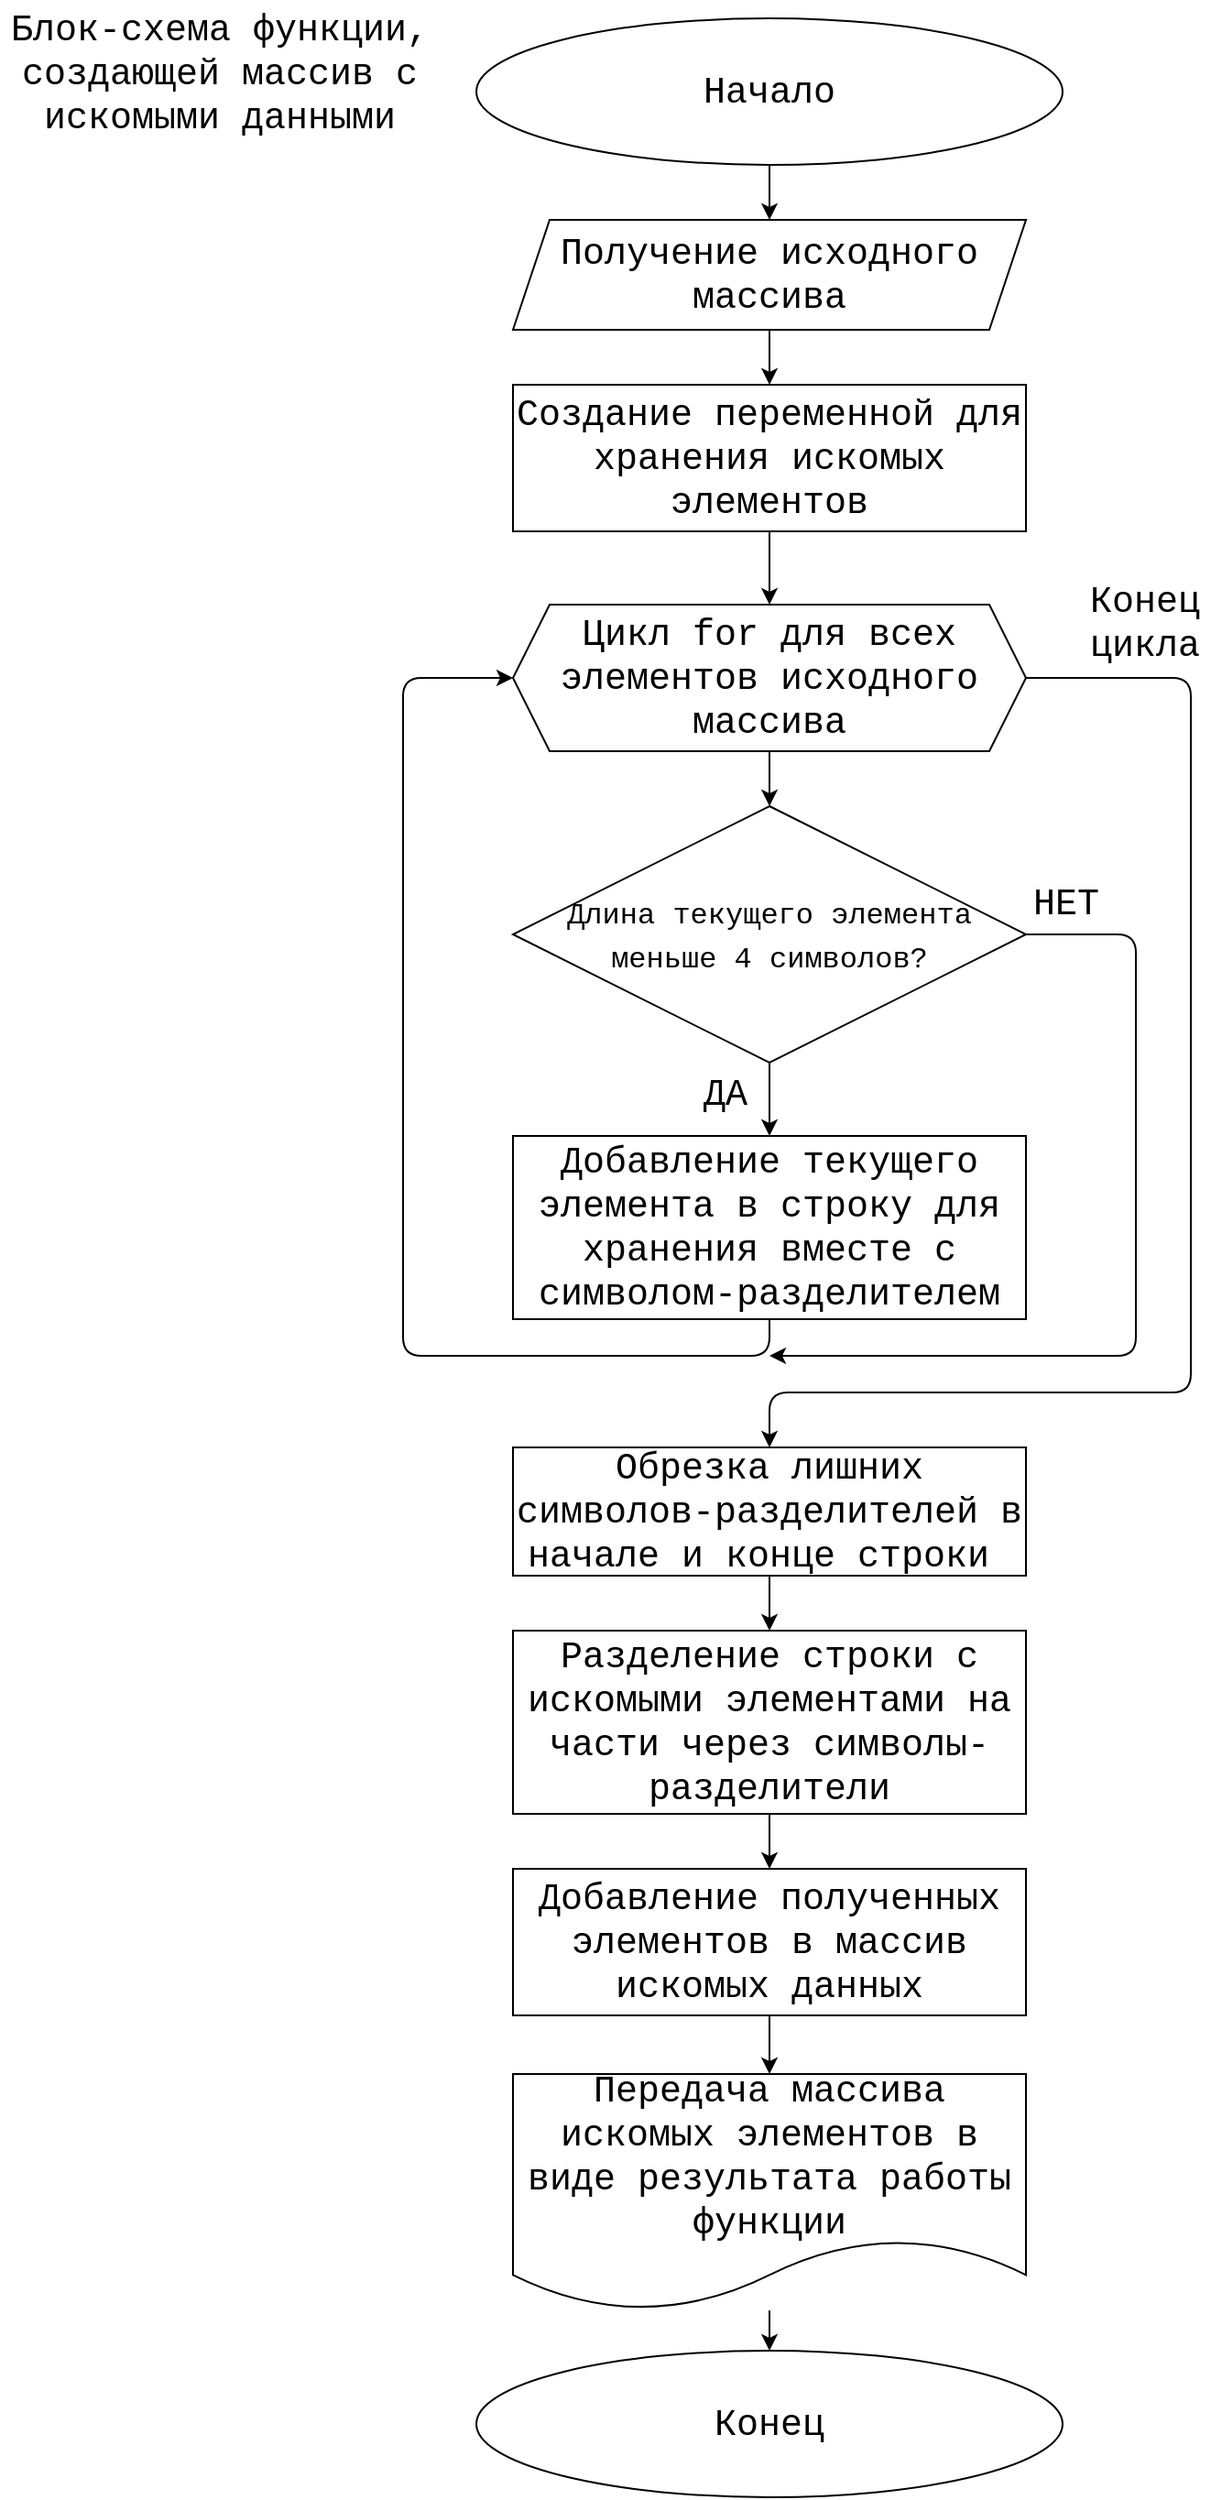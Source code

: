 <mxfile>
    <diagram id="nC5oFqqb_CPhaLuhLzNU" name="Страница 1">
        <mxGraphModel dx="1204" dy="403" grid="1" gridSize="10" guides="1" tooltips="1" connect="1" arrows="1" fold="1" page="1" pageScale="1" pageWidth="827" pageHeight="1169" math="0" shadow="0">
            <root>
                <mxCell id="0"/>
                <mxCell id="1" parent="0"/>
                <mxCell id="5" value="" style="edgeStyle=none;html=1;fontFamily=Courier New;fontSize=20;" edge="1" parent="1" source="2" target="4">
                    <mxGeometry relative="1" as="geometry"/>
                </mxCell>
                <mxCell id="2" value="Начало" style="ellipse;whiteSpace=wrap;html=1;fontSize=20;fontFamily=Courier New;" vertex="1" parent="1">
                    <mxGeometry x="280" y="30" width="320" height="80" as="geometry"/>
                </mxCell>
                <mxCell id="3" value="Блок-схема функции, создающей массив с искомыми данными" style="text;html=1;strokeColor=none;fillColor=none;align=center;verticalAlign=middle;whiteSpace=wrap;rounded=0;fontFamily=Courier New;fontSize=20;" vertex="1" parent="1">
                    <mxGeometry x="20" y="20" width="240" height="80" as="geometry"/>
                </mxCell>
                <mxCell id="7" value="" style="edgeStyle=none;html=1;fontFamily=Courier New;fontSize=20;" edge="1" parent="1" source="4" target="6">
                    <mxGeometry relative="1" as="geometry"/>
                </mxCell>
                <mxCell id="4" value="Получение исходного массива" style="shape=parallelogram;perimeter=parallelogramPerimeter;whiteSpace=wrap;html=1;fixedSize=1;fontFamily=Courier New;fontSize=20;" vertex="1" parent="1">
                    <mxGeometry x="300" y="140" width="280" height="60" as="geometry"/>
                </mxCell>
                <mxCell id="10" value="" style="edgeStyle=none;html=1;fontFamily=Courier New;fontSize=20;" edge="1" parent="1" source="6" target="9">
                    <mxGeometry relative="1" as="geometry"/>
                </mxCell>
                <mxCell id="6" value="Создание переменной для хранения искомых элементов" style="rounded=0;whiteSpace=wrap;html=1;fontFamily=Courier New;fontSize=20;" vertex="1" parent="1">
                    <mxGeometry x="300" y="230" width="280" height="80" as="geometry"/>
                </mxCell>
                <mxCell id="13" value="" style="edgeStyle=none;html=1;fontFamily=Courier New;fontSize=16;" edge="1" parent="1" source="9" target="12">
                    <mxGeometry relative="1" as="geometry"/>
                </mxCell>
                <mxCell id="21" style="edgeStyle=none;html=1;exitX=1;exitY=0.5;exitDx=0;exitDy=0;fontFamily=Courier New;fontSize=20;" edge="1" parent="1" source="9" target="20">
                    <mxGeometry relative="1" as="geometry">
                        <Array as="points">
                            <mxPoint x="670" y="390"/>
                            <mxPoint x="670" y="780"/>
                            <mxPoint x="440" y="780"/>
                        </Array>
                    </mxGeometry>
                </mxCell>
                <mxCell id="9" value="Цикл for для всех элементов исходного массива" style="shape=hexagon;perimeter=hexagonPerimeter2;whiteSpace=wrap;html=1;fixedSize=1;fontFamily=Courier New;fontSize=20;" vertex="1" parent="1">
                    <mxGeometry x="300" y="350" width="280" height="80" as="geometry"/>
                </mxCell>
                <mxCell id="11" value="Конец цикла" style="text;html=1;strokeColor=none;fillColor=none;align=center;verticalAlign=middle;whiteSpace=wrap;rounded=0;fontFamily=Courier New;fontSize=20;" vertex="1" parent="1">
                    <mxGeometry x="610" y="340" width="70" height="40" as="geometry"/>
                </mxCell>
                <mxCell id="17" value="" style="edgeStyle=none;html=1;fontFamily=Courier New;fontSize=20;" edge="1" parent="1" source="12" target="16">
                    <mxGeometry relative="1" as="geometry"/>
                </mxCell>
                <mxCell id="19" style="edgeStyle=none;html=1;exitX=1;exitY=0.5;exitDx=0;exitDy=0;fontFamily=Courier New;fontSize=20;" edge="1" parent="1" source="12">
                    <mxGeometry relative="1" as="geometry">
                        <mxPoint x="440" y="760" as="targetPoint"/>
                        <Array as="points">
                            <mxPoint x="640" y="530"/>
                            <mxPoint x="640" y="760"/>
                        </Array>
                    </mxGeometry>
                </mxCell>
                <mxCell id="12" value="&lt;font style=&quot;font-size: 16px&quot;&gt;Длина текущего элемента меньше 4 символов?&lt;/font&gt;" style="rhombus;whiteSpace=wrap;html=1;fontFamily=Courier New;fontSize=20;" vertex="1" parent="1">
                    <mxGeometry x="300" y="460" width="280" height="140" as="geometry"/>
                </mxCell>
                <mxCell id="14" value="ДА" style="text;html=1;strokeColor=none;fillColor=none;align=center;verticalAlign=middle;whiteSpace=wrap;rounded=0;fontFamily=Courier New;fontSize=20;" vertex="1" parent="1">
                    <mxGeometry x="401" y="602" width="30" height="30" as="geometry"/>
                </mxCell>
                <mxCell id="15" value="НЕТ" style="text;html=1;strokeColor=none;fillColor=none;align=center;verticalAlign=middle;whiteSpace=wrap;rounded=0;fontFamily=Courier New;fontSize=20;" vertex="1" parent="1">
                    <mxGeometry x="582" y="498" width="40" height="30" as="geometry"/>
                </mxCell>
                <mxCell id="18" style="edgeStyle=none;html=1;entryX=0;entryY=0.5;entryDx=0;entryDy=0;fontFamily=Courier New;fontSize=20;" edge="1" parent="1" source="16" target="9">
                    <mxGeometry relative="1" as="geometry">
                        <Array as="points">
                            <mxPoint x="440" y="760"/>
                            <mxPoint x="240" y="760"/>
                            <mxPoint x="240" y="390"/>
                        </Array>
                    </mxGeometry>
                </mxCell>
                <mxCell id="16" value="Добавление текущего элемента в строку для хранения вместе с символом-разделителем" style="rounded=0;whiteSpace=wrap;html=1;fontFamily=Courier New;fontSize=20;" vertex="1" parent="1">
                    <mxGeometry x="300" y="640" width="280" height="100" as="geometry"/>
                </mxCell>
                <mxCell id="23" value="" style="edgeStyle=none;html=1;fontFamily=Courier New;fontSize=20;" edge="1" parent="1" source="20" target="22">
                    <mxGeometry relative="1" as="geometry"/>
                </mxCell>
                <mxCell id="20" value="Обрезка лишних символов-разделителей в начале и конце строки&amp;nbsp;" style="rounded=0;whiteSpace=wrap;html=1;fontFamily=Courier New;fontSize=20;" vertex="1" parent="1">
                    <mxGeometry x="300" y="810" width="280" height="70" as="geometry"/>
                </mxCell>
                <mxCell id="25" value="" style="edgeStyle=none;html=1;fontFamily=Courier New;fontSize=20;" edge="1" parent="1" source="22" target="24">
                    <mxGeometry relative="1" as="geometry"/>
                </mxCell>
                <mxCell id="22" value="Разделение строки с искомыми элементами на части через символы-разделители" style="rounded=0;whiteSpace=wrap;html=1;fontFamily=Courier New;fontSize=20;" vertex="1" parent="1">
                    <mxGeometry x="300" y="910" width="280" height="100" as="geometry"/>
                </mxCell>
                <mxCell id="29" value="" style="edgeStyle=none;html=1;fontFamily=Courier New;fontSize=20;" edge="1" parent="1" source="24" target="28">
                    <mxGeometry relative="1" as="geometry"/>
                </mxCell>
                <mxCell id="24" value="Добавление полученных элементов в массив искомых данных" style="rounded=0;whiteSpace=wrap;html=1;fontFamily=Courier New;fontSize=20;" vertex="1" parent="1">
                    <mxGeometry x="300" y="1040" width="280" height="80" as="geometry"/>
                </mxCell>
                <mxCell id="26" value="Конец" style="ellipse;whiteSpace=wrap;html=1;fontFamily=Courier New;fontSize=20;" vertex="1" parent="1">
                    <mxGeometry x="280" y="1303" width="320" height="80" as="geometry"/>
                </mxCell>
                <mxCell id="30" value="" style="edgeStyle=none;html=1;fontFamily=Courier New;fontSize=20;" edge="1" parent="1" source="28" target="26">
                    <mxGeometry relative="1" as="geometry"/>
                </mxCell>
                <mxCell id="28" value="Передача массива искомых элементов в виде результата работы функции" style="shape=document;whiteSpace=wrap;html=1;boundedLbl=1;fontFamily=Courier New;fontSize=20;" vertex="1" parent="1">
                    <mxGeometry x="300" y="1152" width="280" height="129" as="geometry"/>
                </mxCell>
            </root>
        </mxGraphModel>
    </diagram>
</mxfile>